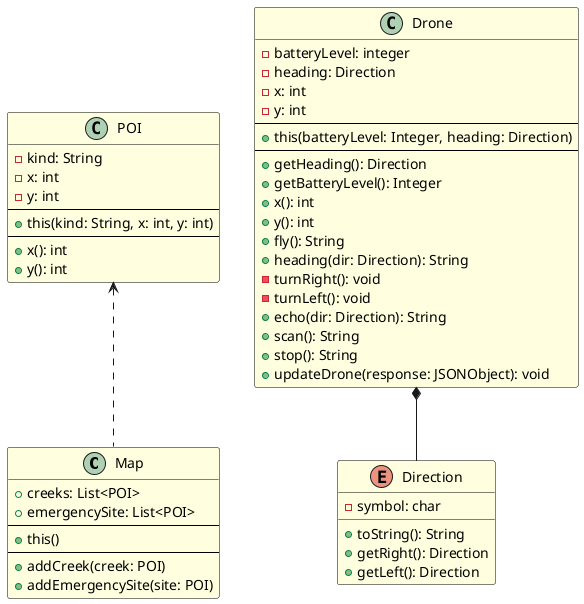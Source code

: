 @startuml A2

!define MyTheme
skinparam class {
    BackgroundColor #LightYellow
    BorderColor #000000
    FontColor #000000
}

skinparam stereotypeCBackgroundColor #LightYellow
skinparam stereotypeCBorderColor #000000
skinparam stereotypeCFontColor #000000

class Map {
    + creeks: List<POI>
    + emergencySite: List<POI>
    --
    + this()
    --
    + addCreek(creek: POI)
    + addEmergencySite(site: POI)
}

class POI {
  - kind: String
  - x: int
  - y: int
  --
    + this(kind: String, x: int, y: int)
  --
    + x(): int
    + y(): int
}

enum Direction {
  - symbol: char
  + toString(): String
  + getRight(): Direction
  + getLeft(): Direction
}

class Drone {
  - batteryLevel: integer
  - heading: Direction
  - x: int
  - y: int
  --
  + this(batteryLevel: Integer, heading: Direction)
  --
  + getHeading(): Direction
  + getBatteryLevel(): Integer
  + x(): int
  + y(): int
  + fly(): String
  + heading(dir: Direction): String
  - turnRight(): void
  - turnLeft(): void
  + echo(dir: Direction): String
  + scan(): String
  + stop(): String
  + updateDrone(response: JSONObject): void
}

Drone *-- Direction

POI <.. Map

@enduml